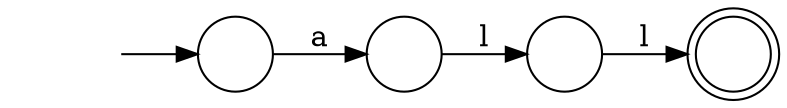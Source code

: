 digraph Automaton {
  rankdir = LR;
  0 [shape=circle,label=""];
  initial [shape=plaintext,label=""];
  initial -> 0
  0 -> 3 [label="a"]
  1 [shape=circle,label=""];
  1 -> 2 [label="l"]
  2 [shape=doublecircle,label=""];
  3 [shape=circle,label=""];
  3 -> 1 [label="l"]
}
